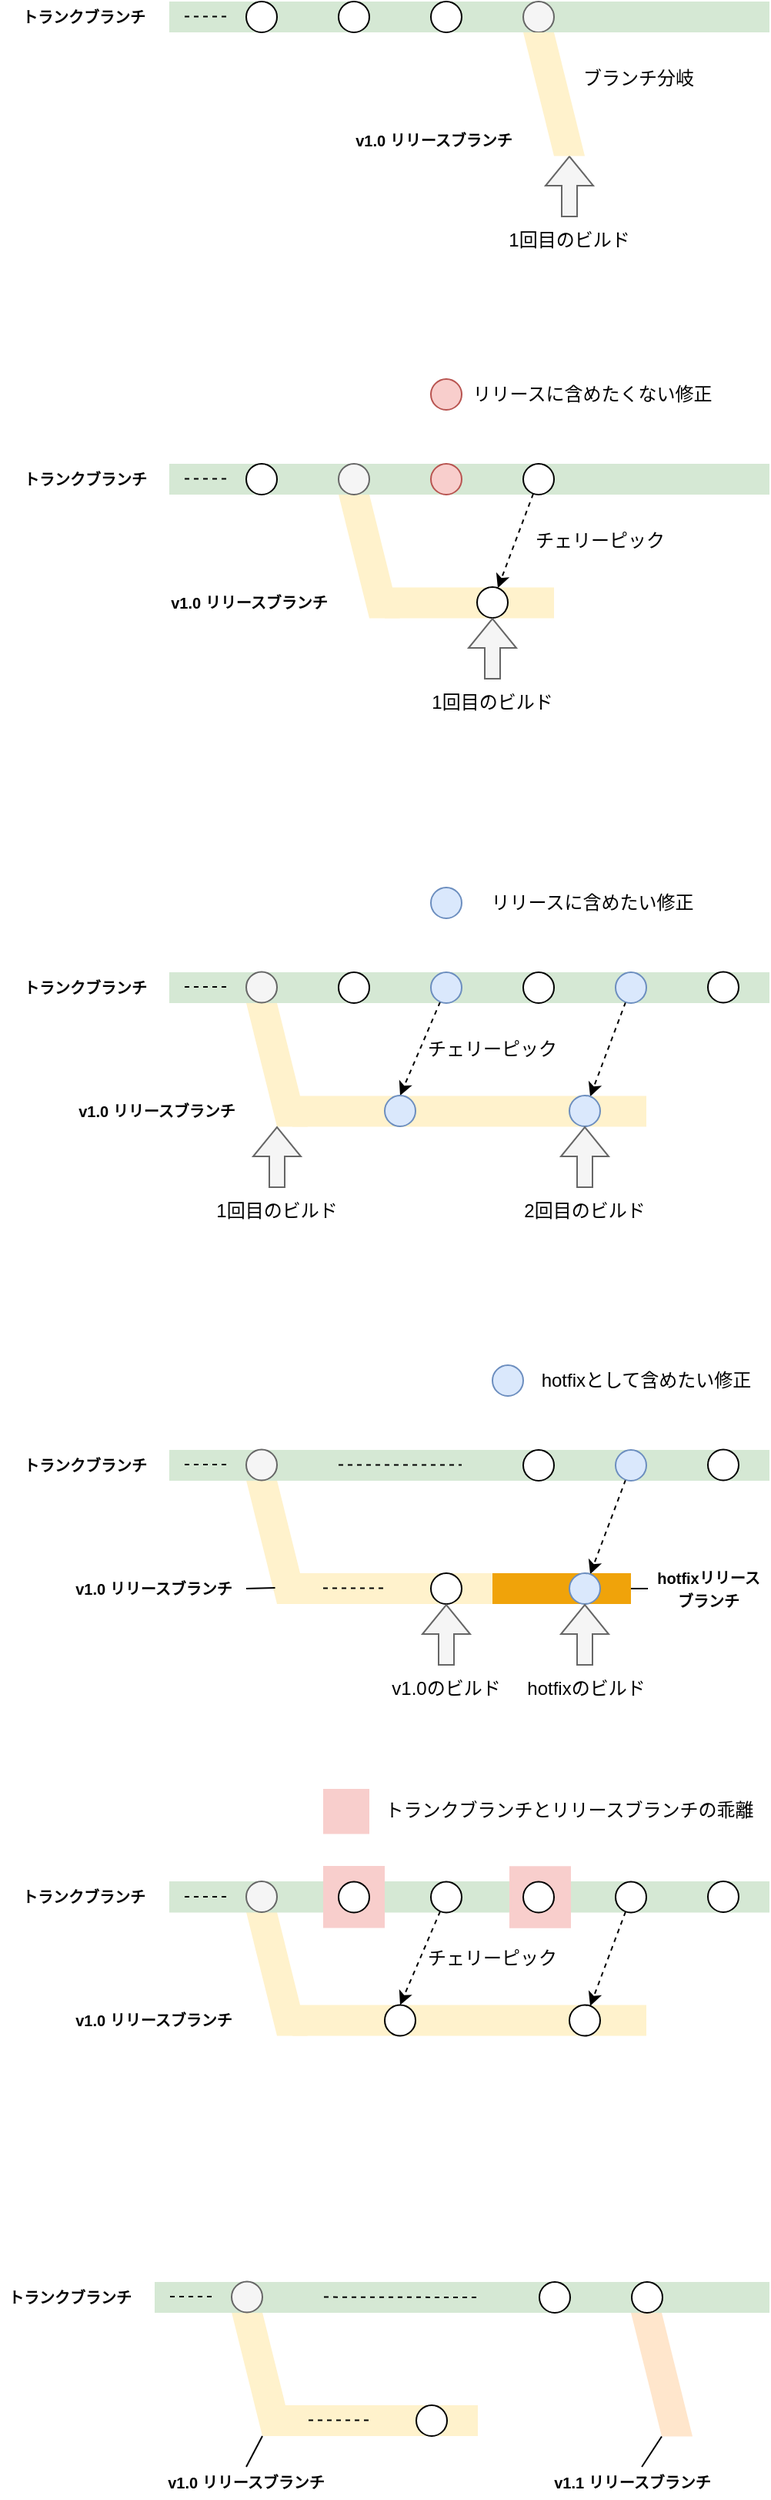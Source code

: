 <mxfile version="24.0.7" type="device">
  <diagram name="ページ1" id="_p8y2ZMvJbF9bzFV4q6h">
    <mxGraphModel dx="731" dy="462" grid="1" gridSize="10" guides="1" tooltips="1" connect="1" arrows="1" fold="1" page="1" pageScale="1" pageWidth="827" pageHeight="1169" math="0" shadow="0">
      <root>
        <mxCell id="0" />
        <mxCell id="1" parent="0" />
        <mxCell id="YSzRyxxZKu7olnSzr28_-48" value="" style="group" vertex="1" connectable="0" parent="1">
          <mxGeometry x="390" y="1520" width="100" height="80.25" as="geometry" />
        </mxCell>
        <mxCell id="YSzRyxxZKu7olnSzr28_-45" value="" style="shape=parallelogram;perimeter=parallelogramPerimeter;whiteSpace=wrap;html=1;fixedSize=1;fillColor=#ffe6cc;strokeColor=none;flipH=1;" vertex="1" parent="YSzRyxxZKu7olnSzr28_-48">
          <mxGeometry x="20" width="40" height="80.25" as="geometry" />
        </mxCell>
        <mxCell id="YSzRyxxZKu7olnSzr28_-2" value="" style="rounded=0;whiteSpace=wrap;html=1;fillColor=#f0a30a;strokeColor=none;fontColor=#000000;" vertex="1" parent="1">
          <mxGeometry x="320" y="1040" width="90" height="20" as="geometry" />
        </mxCell>
        <mxCell id="YSzRyxxZKu7olnSzr28_-1" value="" style="group" vertex="1" connectable="0" parent="1">
          <mxGeometry x="160" y="979.75" width="160" height="80.25" as="geometry" />
        </mxCell>
        <mxCell id="HbvzMS01daK5KtU9_YOO-90" value="" style="rounded=0;whiteSpace=wrap;html=1;fillColor=#fff2cc;strokeColor=none;" parent="YSzRyxxZKu7olnSzr28_-1" vertex="1">
          <mxGeometry x="30" y="60.25" width="130" height="20" as="geometry" />
        </mxCell>
        <mxCell id="lpfqvlLdq34NH5uHOWzO-2" value="" style="shape=parallelogram;perimeter=parallelogramPerimeter;whiteSpace=wrap;html=1;fixedSize=1;fillColor=#fff2cc;strokeColor=none;flipH=1;" parent="YSzRyxxZKu7olnSzr28_-1" vertex="1">
          <mxGeometry width="40" height="80.25" as="geometry" />
        </mxCell>
        <mxCell id="lpfqvlLdq34NH5uHOWzO-17" value="" style="group" parent="1" vertex="1" connectable="0">
          <mxGeometry x="220" y="340" width="260" height="80.25" as="geometry" />
        </mxCell>
        <mxCell id="lpfqvlLdq34NH5uHOWzO-18" value="" style="rounded=0;whiteSpace=wrap;html=1;fillColor=#fff2cc;strokeColor=none;" parent="lpfqvlLdq34NH5uHOWzO-17" vertex="1">
          <mxGeometry x="30" y="60.25" width="110" height="20" as="geometry" />
        </mxCell>
        <mxCell id="lpfqvlLdq34NH5uHOWzO-19" value="" style="shape=parallelogram;perimeter=parallelogramPerimeter;whiteSpace=wrap;html=1;fixedSize=1;fillColor=#fff2cc;strokeColor=none;flipH=1;" parent="lpfqvlLdq34NH5uHOWzO-17" vertex="1">
          <mxGeometry width="40" height="80.25" as="geometry" />
        </mxCell>
        <mxCell id="lpfqvlLdq34NH5uHOWzO-12" value="" style="group" parent="1" vertex="1" connectable="0">
          <mxGeometry x="160" y="670" width="260" height="80.25" as="geometry" />
        </mxCell>
        <mxCell id="lpfqvlLdq34NH5uHOWzO-13" value="" style="rounded=0;whiteSpace=wrap;html=1;fillColor=#fff2cc;strokeColor=none;" parent="lpfqvlLdq34NH5uHOWzO-12" vertex="1">
          <mxGeometry x="30" y="60.25" width="230" height="20" as="geometry" />
        </mxCell>
        <mxCell id="lpfqvlLdq34NH5uHOWzO-14" value="" style="shape=parallelogram;perimeter=parallelogramPerimeter;whiteSpace=wrap;html=1;fixedSize=1;fillColor=#fff2cc;strokeColor=none;flipH=1;" parent="lpfqvlLdq34NH5uHOWzO-12" vertex="1">
          <mxGeometry width="40" height="80.25" as="geometry" />
        </mxCell>
        <mxCell id="lpfqvlLdq34NH5uHOWzO-7" value="" style="group" parent="1" vertex="1" connectable="0">
          <mxGeometry x="160" y="1260" width="260" height="80.25" as="geometry" />
        </mxCell>
        <mxCell id="lpfqvlLdq34NH5uHOWzO-4" value="" style="rounded=0;whiteSpace=wrap;html=1;fillColor=#fff2cc;strokeColor=none;" parent="lpfqvlLdq34NH5uHOWzO-7" vertex="1">
          <mxGeometry x="30" y="60.25" width="230" height="20" as="geometry" />
        </mxCell>
        <mxCell id="lpfqvlLdq34NH5uHOWzO-5" value="" style="shape=parallelogram;perimeter=parallelogramPerimeter;whiteSpace=wrap;html=1;fixedSize=1;fillColor=#fff2cc;strokeColor=none;flipH=1;" parent="lpfqvlLdq34NH5uHOWzO-7" vertex="1">
          <mxGeometry width="40" height="80.25" as="geometry" />
        </mxCell>
        <mxCell id="qTluzcmFmL69i6N4RuAm-2" value="" style="rounded=0;whiteSpace=wrap;html=1;fillColor=#d5e8d4;strokeColor=none;" parent="1" vertex="1">
          <mxGeometry x="110" y="1240" width="390" height="20.25" as="geometry" />
        </mxCell>
        <mxCell id="2vuED8A4F-XmMgElCVzB-1" value="" style="rounded=0;whiteSpace=wrap;html=1;fillColor=#f8cecc;strokeColor=none;" parent="1" vertex="1">
          <mxGeometry x="331" y="1230.13" width="40" height="40.25" as="geometry" />
        </mxCell>
        <mxCell id="p1uvAuJWru4tgl7bkKN8-22" value="" style="rounded=0;whiteSpace=wrap;html=1;fillColor=#d5e8d4;strokeColor=none;" parent="1" vertex="1">
          <mxGeometry x="110" y="20" width="390" height="20" as="geometry" />
        </mxCell>
        <mxCell id="qTluzcmFmL69i6N4RuAm-30" value="" style="rounded=0;whiteSpace=wrap;html=1;fillColor=#f8cecc;strokeColor=none;" parent="1" vertex="1">
          <mxGeometry x="210" y="1230" width="40" height="40.25" as="geometry" />
        </mxCell>
        <mxCell id="p1uvAuJWru4tgl7bkKN8-8" value="" style="ellipse;whiteSpace=wrap;html=1;aspect=fixed;" parent="1" vertex="1">
          <mxGeometry x="160" y="20" width="20" height="20" as="geometry" />
        </mxCell>
        <mxCell id="Q-xTxNDlCBi8yUghtBU0-15" value="" style="ellipse;whiteSpace=wrap;html=1;aspect=fixed;" parent="1" vertex="1">
          <mxGeometry x="220" y="20" width="20" height="20" as="geometry" />
        </mxCell>
        <mxCell id="kbSniEzKT8dJjR5d77Om-10" value="" style="ellipse;whiteSpace=wrap;html=1;aspect=fixed;" parent="1" vertex="1">
          <mxGeometry x="280" y="20" width="20" height="20" as="geometry" />
        </mxCell>
        <mxCell id="kbSniEzKT8dJjR5d77Om-11" value="" style="ellipse;whiteSpace=wrap;html=1;aspect=fixed;fillColor=#f5f5f5;strokeColor=#666666;fontColor=#333333;" parent="1" vertex="1">
          <mxGeometry x="340" y="20" width="20" height="20" as="geometry" />
        </mxCell>
        <mxCell id="p1uvAuJWru4tgl7bkKN8-2" value="&lt;font style=&quot;font-size: 10px;&quot;&gt;&lt;b&gt;トランクブランチ&lt;/b&gt;&lt;/font&gt;" style="text;html=1;strokeColor=none;fillColor=none;align=center;verticalAlign=middle;whiteSpace=wrap;rounded=0;" parent="1" vertex="1">
          <mxGeometry x="9" y="19.38" width="91" height="21.25" as="geometry" />
        </mxCell>
        <mxCell id="p1uvAuJWru4tgl7bkKN8-4" value="&lt;b&gt;&lt;font style=&quot;font-size: 10px;&quot;&gt;v1.0 リリースブランチ&lt;/font&gt;&lt;/b&gt;" style="text;html=1;strokeColor=none;fillColor=none;align=center;verticalAlign=middle;whiteSpace=wrap;rounded=0;" parent="1" vertex="1">
          <mxGeometry x="224" y="100.25" width="116" height="20" as="geometry" />
        </mxCell>
        <mxCell id="HbvzMS01daK5KtU9_YOO-7" value="" style="rounded=0;whiteSpace=wrap;html=1;fillColor=#d5e8d4;strokeColor=none;" parent="1" vertex="1">
          <mxGeometry x="110" y="650" width="390" height="20" as="geometry" />
        </mxCell>
        <mxCell id="HbvzMS01daK5KtU9_YOO-16" value="" style="ellipse;whiteSpace=wrap;html=1;aspect=fixed;fillColor=#f5f5f5;fontColor=#333333;strokeColor=#666666;" parent="1" vertex="1">
          <mxGeometry x="160" y="649.75" width="20" height="20" as="geometry" />
        </mxCell>
        <mxCell id="HbvzMS01daK5KtU9_YOO-36" style="rounded=0;orthogonalLoop=1;jettySize=auto;html=1;entryX=0.5;entryY=0;entryDx=0;entryDy=0;dashed=1;" parent="1" source="HbvzMS01daK5KtU9_YOO-23" target="HbvzMS01daK5KtU9_YOO-33" edge="1">
          <mxGeometry relative="1" as="geometry" />
        </mxCell>
        <mxCell id="HbvzMS01daK5KtU9_YOO-23" value="" style="ellipse;whiteSpace=wrap;html=1;aspect=fixed;fillColor=#dae8fc;strokeColor=#6c8ebf;" parent="1" vertex="1">
          <mxGeometry x="280" y="650" width="20" height="20" as="geometry" />
        </mxCell>
        <mxCell id="HbvzMS01daK5KtU9_YOO-25" value="" style="ellipse;whiteSpace=wrap;html=1;aspect=fixed;" parent="1" vertex="1">
          <mxGeometry x="340" y="650" width="20" height="20" as="geometry" />
        </mxCell>
        <mxCell id="HbvzMS01daK5KtU9_YOO-37" style="rounded=0;orthogonalLoop=1;jettySize=auto;html=1;dashed=1;" parent="1" source="HbvzMS01daK5KtU9_YOO-26" target="HbvzMS01daK5KtU9_YOO-34" edge="1">
          <mxGeometry relative="1" as="geometry" />
        </mxCell>
        <mxCell id="HbvzMS01daK5KtU9_YOO-26" value="" style="ellipse;whiteSpace=wrap;html=1;aspect=fixed;fillColor=#dae8fc;strokeColor=#6c8ebf;" parent="1" vertex="1">
          <mxGeometry x="400" y="650" width="20" height="20" as="geometry" />
        </mxCell>
        <mxCell id="HbvzMS01daK5KtU9_YOO-29" value="" style="ellipse;whiteSpace=wrap;html=1;aspect=fixed;" parent="1" vertex="1">
          <mxGeometry x="460" y="649.75" width="20" height="20" as="geometry" />
        </mxCell>
        <mxCell id="HbvzMS01daK5KtU9_YOO-33" value="" style="ellipse;whiteSpace=wrap;html=1;aspect=fixed;fillColor=#dae8fc;strokeColor=#6c8ebf;" parent="1" vertex="1">
          <mxGeometry x="250" y="730" width="20" height="20" as="geometry" />
        </mxCell>
        <mxCell id="HbvzMS01daK5KtU9_YOO-34" value="" style="ellipse;whiteSpace=wrap;html=1;aspect=fixed;fillColor=#dae8fc;strokeColor=#6c8ebf;" parent="1" vertex="1">
          <mxGeometry x="370" y="730" width="20" height="20" as="geometry" />
        </mxCell>
        <mxCell id="HbvzMS01daK5KtU9_YOO-39" value="" style="ellipse;whiteSpace=wrap;html=1;aspect=fixed;fillColor=#dae8fc;strokeColor=#6c8ebf;" parent="1" vertex="1">
          <mxGeometry x="280" y="595" width="20" height="20" as="geometry" />
        </mxCell>
        <mxCell id="HbvzMS01daK5KtU9_YOO-40" value="リリースに含めたい修正" style="text;html=1;align=center;verticalAlign=middle;whiteSpace=wrap;rounded=0;" parent="1" vertex="1">
          <mxGeometry x="310" y="590" width="150" height="30" as="geometry" />
        </mxCell>
        <mxCell id="HbvzMS01daK5KtU9_YOO-46" value="チェリーピック" style="text;html=1;align=center;verticalAlign=middle;whiteSpace=wrap;rounded=0;" parent="1" vertex="1">
          <mxGeometry x="270" y="685" width="100" height="30" as="geometry" />
        </mxCell>
        <mxCell id="HbvzMS01daK5KtU9_YOO-47" value="" style="ellipse;whiteSpace=wrap;html=1;aspect=fixed;" parent="1" vertex="1">
          <mxGeometry x="220" y="650" width="20" height="20" as="geometry" />
        </mxCell>
        <mxCell id="HbvzMS01daK5KtU9_YOO-51" value="" style="rounded=0;whiteSpace=wrap;html=1;fillColor=#d5e8d4;strokeColor=none;" parent="1" vertex="1">
          <mxGeometry x="110" y="320" width="390" height="20" as="geometry" />
        </mxCell>
        <mxCell id="HbvzMS01daK5KtU9_YOO-54" value="" style="ellipse;whiteSpace=wrap;html=1;aspect=fixed;" parent="1" vertex="1">
          <mxGeometry x="160" y="320" width="20" height="20" as="geometry" />
        </mxCell>
        <mxCell id="HbvzMS01daK5KtU9_YOO-56" value="" style="ellipse;whiteSpace=wrap;html=1;aspect=fixed;fillColor=#f5f5f5;fontColor=#333333;strokeColor=#666666;" parent="1" vertex="1">
          <mxGeometry x="220" y="320" width="20" height="20" as="geometry" />
        </mxCell>
        <mxCell id="HbvzMS01daK5KtU9_YOO-58" value="" style="ellipse;whiteSpace=wrap;html=1;aspect=fixed;fillColor=#f8cecc;strokeColor=#b85450;" parent="1" vertex="1">
          <mxGeometry x="280" y="320" width="20" height="20" as="geometry" />
        </mxCell>
        <mxCell id="HbvzMS01daK5KtU9_YOO-64" style="rounded=0;orthogonalLoop=1;jettySize=auto;html=1;dashed=1;" parent="1" source="HbvzMS01daK5KtU9_YOO-60" target="HbvzMS01daK5KtU9_YOO-63" edge="1">
          <mxGeometry relative="1" as="geometry" />
        </mxCell>
        <mxCell id="HbvzMS01daK5KtU9_YOO-60" value="" style="ellipse;whiteSpace=wrap;html=1;aspect=fixed;" parent="1" vertex="1">
          <mxGeometry x="340" y="320" width="20" height="20" as="geometry" />
        </mxCell>
        <mxCell id="HbvzMS01daK5KtU9_YOO-63" value="" style="ellipse;whiteSpace=wrap;html=1;aspect=fixed;" parent="1" vertex="1">
          <mxGeometry x="310" y="400" width="20" height="20" as="geometry" />
        </mxCell>
        <mxCell id="HbvzMS01daK5KtU9_YOO-65" value="チェリーピック" style="text;html=1;align=center;verticalAlign=middle;whiteSpace=wrap;rounded=0;" parent="1" vertex="1">
          <mxGeometry x="340" y="355" width="100" height="30" as="geometry" />
        </mxCell>
        <mxCell id="HbvzMS01daK5KtU9_YOO-66" value="" style="ellipse;whiteSpace=wrap;html=1;aspect=fixed;fillColor=#f8cecc;strokeColor=#b85450;" parent="1" vertex="1">
          <mxGeometry x="280" y="265" width="20" height="20" as="geometry" />
        </mxCell>
        <mxCell id="HbvzMS01daK5KtU9_YOO-67" value="リリースに含めたくない修正" style="text;html=1;align=center;verticalAlign=middle;whiteSpace=wrap;rounded=0;fontFamily=Helvetica;fontSize=12;fontColor=default;" parent="1" vertex="1">
          <mxGeometry x="300" y="260" width="170" height="30" as="geometry" />
        </mxCell>
        <mxCell id="HbvzMS01daK5KtU9_YOO-68" value="" style="shape=flexArrow;endArrow=classic;html=1;rounded=0;fillColor=#f5f5f5;strokeColor=#666666;" parent="1" edge="1">
          <mxGeometry width="50" height="50" relative="1" as="geometry">
            <mxPoint x="370" y="160" as="sourcePoint" />
            <mxPoint x="370" y="120" as="targetPoint" />
          </mxGeometry>
        </mxCell>
        <mxCell id="HbvzMS01daK5KtU9_YOO-69" value="1回目のビルド" style="text;html=1;align=center;verticalAlign=middle;whiteSpace=wrap;rounded=0;fontFamily=Helvetica;fontSize=12;fontColor=default;" parent="1" vertex="1">
          <mxGeometry x="320" y="160" width="100" height="30" as="geometry" />
        </mxCell>
        <mxCell id="HbvzMS01daK5KtU9_YOO-82" value="" style="shape=flexArrow;endArrow=classic;html=1;rounded=0;fillColor=#f5f5f5;strokeColor=#666666;" parent="1" edge="1">
          <mxGeometry width="50" height="50" relative="1" as="geometry">
            <mxPoint x="320" y="460" as="sourcePoint" />
            <mxPoint x="320" y="420" as="targetPoint" />
          </mxGeometry>
        </mxCell>
        <mxCell id="HbvzMS01daK5KtU9_YOO-83" value="1回目のビルド" style="text;html=1;align=center;verticalAlign=middle;whiteSpace=wrap;rounded=0;fontFamily=Helvetica;fontSize=12;fontColor=default;" parent="1" vertex="1">
          <mxGeometry x="270" y="460" width="100" height="30" as="geometry" />
        </mxCell>
        <mxCell id="HbvzMS01daK5KtU9_YOO-84" value="" style="shape=flexArrow;endArrow=classic;html=1;rounded=0;fillColor=#f5f5f5;strokeColor=#666666;" parent="1" edge="1">
          <mxGeometry width="50" height="50" relative="1" as="geometry">
            <mxPoint x="180" y="790" as="sourcePoint" />
            <mxPoint x="180" y="750" as="targetPoint" />
          </mxGeometry>
        </mxCell>
        <mxCell id="HbvzMS01daK5KtU9_YOO-85" value="1回目のビルド" style="text;html=1;align=center;verticalAlign=middle;whiteSpace=wrap;rounded=0;fontFamily=Helvetica;fontSize=12;fontColor=default;" parent="1" vertex="1">
          <mxGeometry x="130" y="790" width="100" height="30" as="geometry" />
        </mxCell>
        <mxCell id="HbvzMS01daK5KtU9_YOO-86" value="" style="shape=flexArrow;endArrow=classic;html=1;rounded=0;fillColor=#f5f5f5;strokeColor=#666666;" parent="1" edge="1">
          <mxGeometry width="50" height="50" relative="1" as="geometry">
            <mxPoint x="380" y="790" as="sourcePoint" />
            <mxPoint x="380" y="750" as="targetPoint" />
          </mxGeometry>
        </mxCell>
        <mxCell id="HbvzMS01daK5KtU9_YOO-87" value="2回目のビルド" style="text;html=1;align=center;verticalAlign=middle;whiteSpace=wrap;rounded=0;fontFamily=Helvetica;fontSize=12;fontColor=default;" parent="1" vertex="1">
          <mxGeometry x="330" y="790" width="100" height="30" as="geometry" />
        </mxCell>
        <mxCell id="HbvzMS01daK5KtU9_YOO-89" value="ブランチ分岐" style="text;html=1;align=center;verticalAlign=middle;whiteSpace=wrap;rounded=0;fontFamily=Helvetica;fontSize=12;fontColor=default;" parent="1" vertex="1">
          <mxGeometry x="370" y="55" width="90" height="30" as="geometry" />
        </mxCell>
        <mxCell id="HbvzMS01daK5KtU9_YOO-91" value="" style="rounded=0;whiteSpace=wrap;html=1;fillColor=#d5e8d4;strokeColor=none;" parent="1" vertex="1">
          <mxGeometry x="110" y="960" width="390" height="20" as="geometry" />
        </mxCell>
        <mxCell id="HbvzMS01daK5KtU9_YOO-94" value="" style="ellipse;whiteSpace=wrap;html=1;aspect=fixed;fillColor=#f5f5f5;fontColor=#333333;strokeColor=#666666;" parent="1" vertex="1">
          <mxGeometry x="160" y="959.75" width="20" height="20" as="geometry" />
        </mxCell>
        <mxCell id="YSzRyxxZKu7olnSzr28_-3" style="rounded=0;orthogonalLoop=1;jettySize=auto;html=1;entryX=0.531;entryY=0.869;entryDx=0;entryDy=0;endArrow=none;endFill=0;exitX=1;exitY=0.5;exitDx=0;exitDy=0;entryPerimeter=0;" edge="1" parent="1" source="HbvzMS01daK5KtU9_YOO-96" target="lpfqvlLdq34NH5uHOWzO-2">
          <mxGeometry relative="1" as="geometry" />
        </mxCell>
        <mxCell id="HbvzMS01daK5KtU9_YOO-96" value="&lt;b&gt;&lt;font style=&quot;font-size: 10px;&quot;&gt;v1.0 リリースブランチ&lt;/font&gt;&lt;/b&gt;" style="text;html=1;strokeColor=none;fillColor=none;align=center;verticalAlign=middle;whiteSpace=wrap;rounded=0;" parent="1" vertex="1">
          <mxGeometry x="40" y="1040" width="120" height="20" as="geometry" />
        </mxCell>
        <mxCell id="HbvzMS01daK5KtU9_YOO-102" value="" style="ellipse;whiteSpace=wrap;html=1;aspect=fixed;" parent="1" vertex="1">
          <mxGeometry x="340" y="960" width="20" height="20" as="geometry" />
        </mxCell>
        <mxCell id="HbvzMS01daK5KtU9_YOO-103" style="rounded=0;orthogonalLoop=1;jettySize=auto;html=1;dashed=1;" parent="1" source="HbvzMS01daK5KtU9_YOO-104" target="HbvzMS01daK5KtU9_YOO-109" edge="1">
          <mxGeometry relative="1" as="geometry" />
        </mxCell>
        <mxCell id="HbvzMS01daK5KtU9_YOO-104" value="" style="ellipse;whiteSpace=wrap;html=1;aspect=fixed;fillColor=#dae8fc;strokeColor=#6c8ebf;" parent="1" vertex="1">
          <mxGeometry x="400" y="960" width="20" height="20" as="geometry" />
        </mxCell>
        <mxCell id="HbvzMS01daK5KtU9_YOO-105" value="" style="ellipse;whiteSpace=wrap;html=1;aspect=fixed;" parent="1" vertex="1">
          <mxGeometry x="460" y="959.75" width="20" height="20" as="geometry" />
        </mxCell>
        <mxCell id="HbvzMS01daK5KtU9_YOO-108" value="" style="ellipse;whiteSpace=wrap;html=1;aspect=fixed;" parent="1" vertex="1">
          <mxGeometry x="280" y="1040" width="20" height="20" as="geometry" />
        </mxCell>
        <mxCell id="HbvzMS01daK5KtU9_YOO-109" value="" style="ellipse;whiteSpace=wrap;html=1;aspect=fixed;fillColor=#dae8fc;strokeColor=#6c8ebf;" parent="1" vertex="1">
          <mxGeometry x="370" y="1040" width="20" height="20" as="geometry" />
        </mxCell>
        <mxCell id="HbvzMS01daK5KtU9_YOO-110" value="" style="ellipse;whiteSpace=wrap;html=1;aspect=fixed;fillColor=#dae8fc;strokeColor=#6c8ebf;" parent="1" vertex="1">
          <mxGeometry x="320" y="905" width="20" height="20" as="geometry" />
        </mxCell>
        <mxCell id="HbvzMS01daK5KtU9_YOO-111" value="hotfixとして含めたい修正" style="text;html=1;align=center;verticalAlign=middle;whiteSpace=wrap;rounded=0;" parent="1" vertex="1">
          <mxGeometry x="340" y="900" width="160" height="30" as="geometry" />
        </mxCell>
        <mxCell id="HbvzMS01daK5KtU9_YOO-115" value="" style="shape=flexArrow;endArrow=classic;html=1;rounded=0;fillColor=#f5f5f5;strokeColor=#666666;" parent="1" edge="1">
          <mxGeometry width="50" height="50" relative="1" as="geometry">
            <mxPoint x="290" y="1100" as="sourcePoint" />
            <mxPoint x="290" y="1060" as="targetPoint" />
          </mxGeometry>
        </mxCell>
        <mxCell id="HbvzMS01daK5KtU9_YOO-116" value="v1.0のビルド" style="text;html=1;align=center;verticalAlign=middle;whiteSpace=wrap;rounded=0;fontFamily=Helvetica;fontSize=12;fontColor=default;" parent="1" vertex="1">
          <mxGeometry x="245" y="1100" width="90" height="30" as="geometry" />
        </mxCell>
        <mxCell id="HbvzMS01daK5KtU9_YOO-117" value="" style="shape=flexArrow;endArrow=classic;html=1;rounded=0;fillColor=#f5f5f5;strokeColor=#666666;" parent="1" edge="1">
          <mxGeometry width="50" height="50" relative="1" as="geometry">
            <mxPoint x="380" y="1100" as="sourcePoint" />
            <mxPoint x="380" y="1060" as="targetPoint" />
          </mxGeometry>
        </mxCell>
        <mxCell id="HbvzMS01daK5KtU9_YOO-118" value="hotfixのビルド" style="text;html=1;align=center;verticalAlign=middle;whiteSpace=wrap;rounded=0;fontFamily=Helvetica;fontSize=12;fontColor=default;" parent="1" vertex="1">
          <mxGeometry x="331" y="1100" width="100" height="30" as="geometry" />
        </mxCell>
        <mxCell id="HbvzMS01daK5KtU9_YOO-120" value="" style="endArrow=none;html=1;rounded=0;dashed=1;endFill=0;" parent="1" edge="1">
          <mxGeometry width="50" height="50" relative="1" as="geometry">
            <mxPoint x="220" y="969.8" as="sourcePoint" />
            <mxPoint x="300" y="969.8" as="targetPoint" />
          </mxGeometry>
        </mxCell>
        <mxCell id="HbvzMS01daK5KtU9_YOO-123" value="" style="endArrow=none;html=1;rounded=0;dashed=1;endFill=0;" parent="1" edge="1">
          <mxGeometry width="50" height="50" relative="1" as="geometry">
            <mxPoint x="210" y="1049.8" as="sourcePoint" />
            <mxPoint x="250" y="1049.8" as="targetPoint" />
          </mxGeometry>
        </mxCell>
        <mxCell id="qTluzcmFmL69i6N4RuAm-5" value="" style="ellipse;whiteSpace=wrap;html=1;aspect=fixed;fillColor=#f5f5f5;fontColor=#333333;strokeColor=#666666;" parent="1" vertex="1">
          <mxGeometry x="160" y="1240" width="20" height="20" as="geometry" />
        </mxCell>
        <mxCell id="qTluzcmFmL69i6N4RuAm-10" style="rounded=0;orthogonalLoop=1;jettySize=auto;html=1;entryX=0.5;entryY=0;entryDx=0;entryDy=0;dashed=1;" parent="1" source="qTluzcmFmL69i6N4RuAm-11" target="qTluzcmFmL69i6N4RuAm-19" edge="1">
          <mxGeometry relative="1" as="geometry" />
        </mxCell>
        <mxCell id="qTluzcmFmL69i6N4RuAm-11" value="" style="ellipse;whiteSpace=wrap;html=1;aspect=fixed;" parent="1" vertex="1">
          <mxGeometry x="280" y="1240.25" width="20" height="20" as="geometry" />
        </mxCell>
        <mxCell id="qTluzcmFmL69i6N4RuAm-13" value="" style="ellipse;whiteSpace=wrap;html=1;aspect=fixed;" parent="1" vertex="1">
          <mxGeometry x="340" y="1240.25" width="20" height="20" as="geometry" />
        </mxCell>
        <mxCell id="qTluzcmFmL69i6N4RuAm-14" style="rounded=0;orthogonalLoop=1;jettySize=auto;html=1;dashed=1;" parent="1" source="qTluzcmFmL69i6N4RuAm-15" target="qTluzcmFmL69i6N4RuAm-20" edge="1">
          <mxGeometry relative="1" as="geometry" />
        </mxCell>
        <mxCell id="qTluzcmFmL69i6N4RuAm-15" value="" style="ellipse;whiteSpace=wrap;html=1;aspect=fixed;" parent="1" vertex="1">
          <mxGeometry x="400" y="1240.25" width="20" height="20" as="geometry" />
        </mxCell>
        <mxCell id="qTluzcmFmL69i6N4RuAm-16" value="" style="ellipse;whiteSpace=wrap;html=1;aspect=fixed;" parent="1" vertex="1">
          <mxGeometry x="460" y="1240" width="20" height="20" as="geometry" />
        </mxCell>
        <mxCell id="qTluzcmFmL69i6N4RuAm-19" value="" style="ellipse;whiteSpace=wrap;html=1;aspect=fixed;" parent="1" vertex="1">
          <mxGeometry x="250" y="1320.25" width="20" height="20" as="geometry" />
        </mxCell>
        <mxCell id="qTluzcmFmL69i6N4RuAm-20" value="" style="ellipse;whiteSpace=wrap;html=1;aspect=fixed;" parent="1" vertex="1">
          <mxGeometry x="370" y="1320.25" width="20" height="20" as="geometry" />
        </mxCell>
        <mxCell id="qTluzcmFmL69i6N4RuAm-22" value="トランクブランチとリリースブランチの乖離" style="text;html=1;align=center;verticalAlign=middle;whiteSpace=wrap;rounded=0;" parent="1" vertex="1">
          <mxGeometry x="240" y="1179.25" width="260" height="30" as="geometry" />
        </mxCell>
        <mxCell id="qTluzcmFmL69i6N4RuAm-23" value="チェリーピック" style="text;html=1;align=center;verticalAlign=middle;whiteSpace=wrap;rounded=0;" parent="1" vertex="1">
          <mxGeometry x="270" y="1275.25" width="100" height="30" as="geometry" />
        </mxCell>
        <mxCell id="qTluzcmFmL69i6N4RuAm-25" value="" style="ellipse;whiteSpace=wrap;html=1;aspect=fixed;" parent="1" vertex="1">
          <mxGeometry x="220" y="1240.25" width="20" height="20" as="geometry" />
        </mxCell>
        <mxCell id="2vuED8A4F-XmMgElCVzB-2" value="" style="rounded=0;whiteSpace=wrap;html=1;fillColor=#f8cecc;strokeColor=none;" parent="1" vertex="1">
          <mxGeometry x="210" y="1180" width="30" height="29.25" as="geometry" />
        </mxCell>
        <mxCell id="lpfqvlLdq34NH5uHOWzO-10" value="" style="shape=parallelogram;perimeter=parallelogramPerimeter;whiteSpace=wrap;html=1;fixedSize=1;fillColor=#fff2cc;strokeColor=none;flipH=1;" parent="1" vertex="1">
          <mxGeometry x="340" y="40" width="40" height="80.25" as="geometry" />
        </mxCell>
        <mxCell id="lpfqvlLdq34NH5uHOWzO-20" value="" style="endArrow=none;html=1;rounded=0;dashed=1;endFill=0;" parent="1" edge="1">
          <mxGeometry width="50" height="50" relative="1" as="geometry">
            <mxPoint x="120" y="1250" as="sourcePoint" />
            <mxPoint x="150" y="1250" as="targetPoint" />
          </mxGeometry>
        </mxCell>
        <mxCell id="lpfqvlLdq34NH5uHOWzO-21" value="" style="endArrow=none;html=1;rounded=0;dashed=1;endFill=0;" parent="1" edge="1">
          <mxGeometry width="50" height="50" relative="1" as="geometry">
            <mxPoint x="120" y="969.54" as="sourcePoint" />
            <mxPoint x="150" y="969.54" as="targetPoint" />
          </mxGeometry>
        </mxCell>
        <mxCell id="lpfqvlLdq34NH5uHOWzO-22" value="" style="endArrow=none;html=1;rounded=0;dashed=1;endFill=0;" parent="1" edge="1">
          <mxGeometry width="50" height="50" relative="1" as="geometry">
            <mxPoint x="120" y="659.47" as="sourcePoint" />
            <mxPoint x="150" y="659.47" as="targetPoint" />
          </mxGeometry>
        </mxCell>
        <mxCell id="lpfqvlLdq34NH5uHOWzO-23" value="" style="endArrow=none;html=1;rounded=0;dashed=1;endFill=0;" parent="1" edge="1">
          <mxGeometry width="50" height="50" relative="1" as="geometry">
            <mxPoint x="120" y="329.72" as="sourcePoint" />
            <mxPoint x="150" y="329.72" as="targetPoint" />
          </mxGeometry>
        </mxCell>
        <mxCell id="lpfqvlLdq34NH5uHOWzO-24" value="" style="endArrow=none;html=1;rounded=0;dashed=1;endFill=0;" parent="1" edge="1">
          <mxGeometry width="50" height="50" relative="1" as="geometry">
            <mxPoint x="120" y="29.78" as="sourcePoint" />
            <mxPoint x="150" y="29.78" as="targetPoint" />
          </mxGeometry>
        </mxCell>
        <mxCell id="YSzRyxxZKu7olnSzr28_-5" style="rounded=0;orthogonalLoop=1;jettySize=auto;html=1;entryX=1;entryY=0.5;entryDx=0;entryDy=0;endArrow=none;endFill=0;" edge="1" parent="1" source="YSzRyxxZKu7olnSzr28_-4" target="YSzRyxxZKu7olnSzr28_-2">
          <mxGeometry relative="1" as="geometry" />
        </mxCell>
        <mxCell id="YSzRyxxZKu7olnSzr28_-4" value="&lt;font style=&quot;font-size: 10px;&quot;&gt;&lt;b&gt;hotfixリリース&lt;/b&gt;&lt;/font&gt;&lt;div&gt;&lt;font style=&quot;font-size: 10px;&quot;&gt;&lt;b&gt;ブランチ&lt;/b&gt;&lt;/font&gt;&lt;/div&gt;" style="text;html=1;strokeColor=none;fillColor=none;align=center;verticalAlign=middle;whiteSpace=wrap;rounded=0;" vertex="1" parent="1">
          <mxGeometry x="421" y="1030" width="79" height="40" as="geometry" />
        </mxCell>
        <mxCell id="YSzRyxxZKu7olnSzr28_-6" value="&lt;font style=&quot;font-size: 10px;&quot;&gt;&lt;b&gt;トランクブランチ&lt;/b&gt;&lt;/font&gt;" style="text;html=1;strokeColor=none;fillColor=none;align=center;verticalAlign=middle;whiteSpace=wrap;rounded=0;" vertex="1" parent="1">
          <mxGeometry x="9.5" y="319.38" width="91" height="21.25" as="geometry" />
        </mxCell>
        <mxCell id="YSzRyxxZKu7olnSzr28_-7" value="&lt;b&gt;&lt;font style=&quot;font-size: 10px;&quot;&gt;v1.0 リリースブランチ&lt;/font&gt;&lt;/b&gt;" style="text;html=1;strokeColor=none;fillColor=none;align=center;verticalAlign=middle;whiteSpace=wrap;rounded=0;" vertex="1" parent="1">
          <mxGeometry x="104" y="400" width="116" height="20" as="geometry" />
        </mxCell>
        <mxCell id="YSzRyxxZKu7olnSzr28_-8" value="&lt;font style=&quot;font-size: 10px;&quot;&gt;&lt;b&gt;トランクブランチ&lt;/b&gt;&lt;/font&gt;" style="text;html=1;strokeColor=none;fillColor=none;align=center;verticalAlign=middle;whiteSpace=wrap;rounded=0;" vertex="1" parent="1">
          <mxGeometry x="9.5" y="649.37" width="91" height="21.25" as="geometry" />
        </mxCell>
        <mxCell id="YSzRyxxZKu7olnSzr28_-9" value="&lt;b&gt;&lt;font style=&quot;font-size: 10px;&quot;&gt;v1.0 リリースブランチ&lt;/font&gt;&lt;/b&gt;" style="text;html=1;strokeColor=none;fillColor=none;align=center;verticalAlign=middle;whiteSpace=wrap;rounded=0;" vertex="1" parent="1">
          <mxGeometry x="44" y="730" width="116" height="20" as="geometry" />
        </mxCell>
        <mxCell id="YSzRyxxZKu7olnSzr28_-10" value="&lt;font style=&quot;font-size: 10px;&quot;&gt;&lt;b&gt;トランクブランチ&lt;/b&gt;&lt;/font&gt;" style="text;html=1;strokeColor=none;fillColor=none;align=center;verticalAlign=middle;whiteSpace=wrap;rounded=0;" vertex="1" parent="1">
          <mxGeometry x="9.5" y="959.38" width="91" height="21.25" as="geometry" />
        </mxCell>
        <mxCell id="YSzRyxxZKu7olnSzr28_-11" value="&lt;font style=&quot;font-size: 10px;&quot;&gt;&lt;b&gt;トランクブランチ&lt;/b&gt;&lt;/font&gt;" style="text;html=1;strokeColor=none;fillColor=none;align=center;verticalAlign=middle;whiteSpace=wrap;rounded=0;" vertex="1" parent="1">
          <mxGeometry x="9" y="1239.63" width="91" height="21.25" as="geometry" />
        </mxCell>
        <mxCell id="YSzRyxxZKu7olnSzr28_-12" value="&lt;b&gt;&lt;font style=&quot;font-size: 10px;&quot;&gt;v1.0 リリースブランチ&lt;/font&gt;&lt;/b&gt;" style="text;html=1;strokeColor=none;fillColor=none;align=center;verticalAlign=middle;whiteSpace=wrap;rounded=0;" vertex="1" parent="1">
          <mxGeometry x="40" y="1320.25" width="120" height="20" as="geometry" />
        </mxCell>
        <mxCell id="YSzRyxxZKu7olnSzr28_-15" value="" style="group" vertex="1" connectable="0" parent="1">
          <mxGeometry x="150.5" y="1519.75" width="160" height="80.25" as="geometry" />
        </mxCell>
        <mxCell id="YSzRyxxZKu7olnSzr28_-16" value="" style="rounded=0;whiteSpace=wrap;html=1;fillColor=#fff2cc;strokeColor=none;" vertex="1" parent="YSzRyxxZKu7olnSzr28_-15">
          <mxGeometry x="30" y="60.25" width="130" height="20" as="geometry" />
        </mxCell>
        <mxCell id="YSzRyxxZKu7olnSzr28_-17" value="" style="shape=parallelogram;perimeter=parallelogramPerimeter;whiteSpace=wrap;html=1;fixedSize=1;fillColor=#fff2cc;strokeColor=none;flipH=1;" vertex="1" parent="YSzRyxxZKu7olnSzr28_-15">
          <mxGeometry width="40" height="80.25" as="geometry" />
        </mxCell>
        <mxCell id="YSzRyxxZKu7olnSzr28_-18" value="" style="rounded=0;whiteSpace=wrap;html=1;fillColor=#d5e8d4;strokeColor=none;" vertex="1" parent="1">
          <mxGeometry x="100.5" y="1500" width="399.5" height="20" as="geometry" />
        </mxCell>
        <mxCell id="YSzRyxxZKu7olnSzr28_-19" value="" style="ellipse;whiteSpace=wrap;html=1;aspect=fixed;fillColor=#f5f5f5;fontColor=#333333;strokeColor=#666666;" vertex="1" parent="1">
          <mxGeometry x="150.5" y="1499.75" width="20" height="20" as="geometry" />
        </mxCell>
        <mxCell id="YSzRyxxZKu7olnSzr28_-20" style="rounded=0;orthogonalLoop=1;jettySize=auto;html=1;entryX=0.5;entryY=1;entryDx=0;entryDy=0;endArrow=none;endFill=0;exitX=0.5;exitY=0;exitDx=0;exitDy=0;" edge="1" parent="1" source="YSzRyxxZKu7olnSzr28_-21" target="YSzRyxxZKu7olnSzr28_-17">
          <mxGeometry relative="1" as="geometry" />
        </mxCell>
        <mxCell id="YSzRyxxZKu7olnSzr28_-21" value="&lt;b&gt;&lt;font style=&quot;font-size: 10px;&quot;&gt;v1.0 リリースブランチ&lt;/font&gt;&lt;/b&gt;" style="text;html=1;strokeColor=none;fillColor=none;align=center;verticalAlign=middle;whiteSpace=wrap;rounded=0;" vertex="1" parent="1">
          <mxGeometry x="100" y="1620" width="120" height="20" as="geometry" />
        </mxCell>
        <mxCell id="YSzRyxxZKu7olnSzr28_-22" value="" style="ellipse;whiteSpace=wrap;html=1;aspect=fixed;" vertex="1" parent="1">
          <mxGeometry x="350.5" y="1500" width="20" height="20" as="geometry" />
        </mxCell>
        <mxCell id="YSzRyxxZKu7olnSzr28_-24" value="" style="ellipse;whiteSpace=wrap;html=1;aspect=fixed;" vertex="1" parent="1">
          <mxGeometry x="410.5" y="1500" width="20" height="20" as="geometry" />
        </mxCell>
        <mxCell id="YSzRyxxZKu7olnSzr28_-26" value="" style="ellipse;whiteSpace=wrap;html=1;aspect=fixed;" vertex="1" parent="1">
          <mxGeometry x="270.5" y="1580" width="20" height="20" as="geometry" />
        </mxCell>
        <mxCell id="YSzRyxxZKu7olnSzr28_-34" value="" style="endArrow=none;html=1;rounded=0;dashed=1;endFill=0;" edge="1" parent="1">
          <mxGeometry width="50" height="50" relative="1" as="geometry">
            <mxPoint x="210.5" y="1509.8" as="sourcePoint" />
            <mxPoint x="310" y="1510" as="targetPoint" />
          </mxGeometry>
        </mxCell>
        <mxCell id="YSzRyxxZKu7olnSzr28_-35" value="" style="endArrow=none;html=1;rounded=0;dashed=1;endFill=0;" edge="1" parent="1">
          <mxGeometry width="50" height="50" relative="1" as="geometry">
            <mxPoint x="200.5" y="1589.8" as="sourcePoint" />
            <mxPoint x="240.5" y="1589.8" as="targetPoint" />
          </mxGeometry>
        </mxCell>
        <mxCell id="YSzRyxxZKu7olnSzr28_-36" value="" style="endArrow=none;html=1;rounded=0;dashed=1;endFill=0;" edge="1" parent="1">
          <mxGeometry width="50" height="50" relative="1" as="geometry">
            <mxPoint x="110.5" y="1509.54" as="sourcePoint" />
            <mxPoint x="140.5" y="1509.54" as="targetPoint" />
          </mxGeometry>
        </mxCell>
        <mxCell id="YSzRyxxZKu7olnSzr28_-39" value="&lt;font style=&quot;font-size: 10px;&quot;&gt;&lt;b&gt;トランクブランチ&lt;/b&gt;&lt;/font&gt;" style="text;html=1;strokeColor=none;fillColor=none;align=center;verticalAlign=middle;whiteSpace=wrap;rounded=0;" vertex="1" parent="1">
          <mxGeometry y="1499.38" width="91" height="21.25" as="geometry" />
        </mxCell>
        <mxCell id="YSzRyxxZKu7olnSzr28_-49" style="rounded=0;orthogonalLoop=1;jettySize=auto;html=1;entryX=0.5;entryY=1;entryDx=0;entryDy=0;endArrow=none;endFill=0;" edge="1" parent="1" source="YSzRyxxZKu7olnSzr28_-46" target="YSzRyxxZKu7olnSzr28_-45">
          <mxGeometry relative="1" as="geometry" />
        </mxCell>
        <mxCell id="YSzRyxxZKu7olnSzr28_-46" value="&lt;b&gt;&lt;font style=&quot;font-size: 10px;&quot;&gt;v1.1 リリースブランチ&lt;/font&gt;&lt;/b&gt;" style="text;html=1;strokeColor=none;fillColor=none;align=center;verticalAlign=middle;whiteSpace=wrap;rounded=0;" vertex="1" parent="1">
          <mxGeometry x="350.5" y="1620" width="120" height="20" as="geometry" />
        </mxCell>
      </root>
    </mxGraphModel>
  </diagram>
</mxfile>

